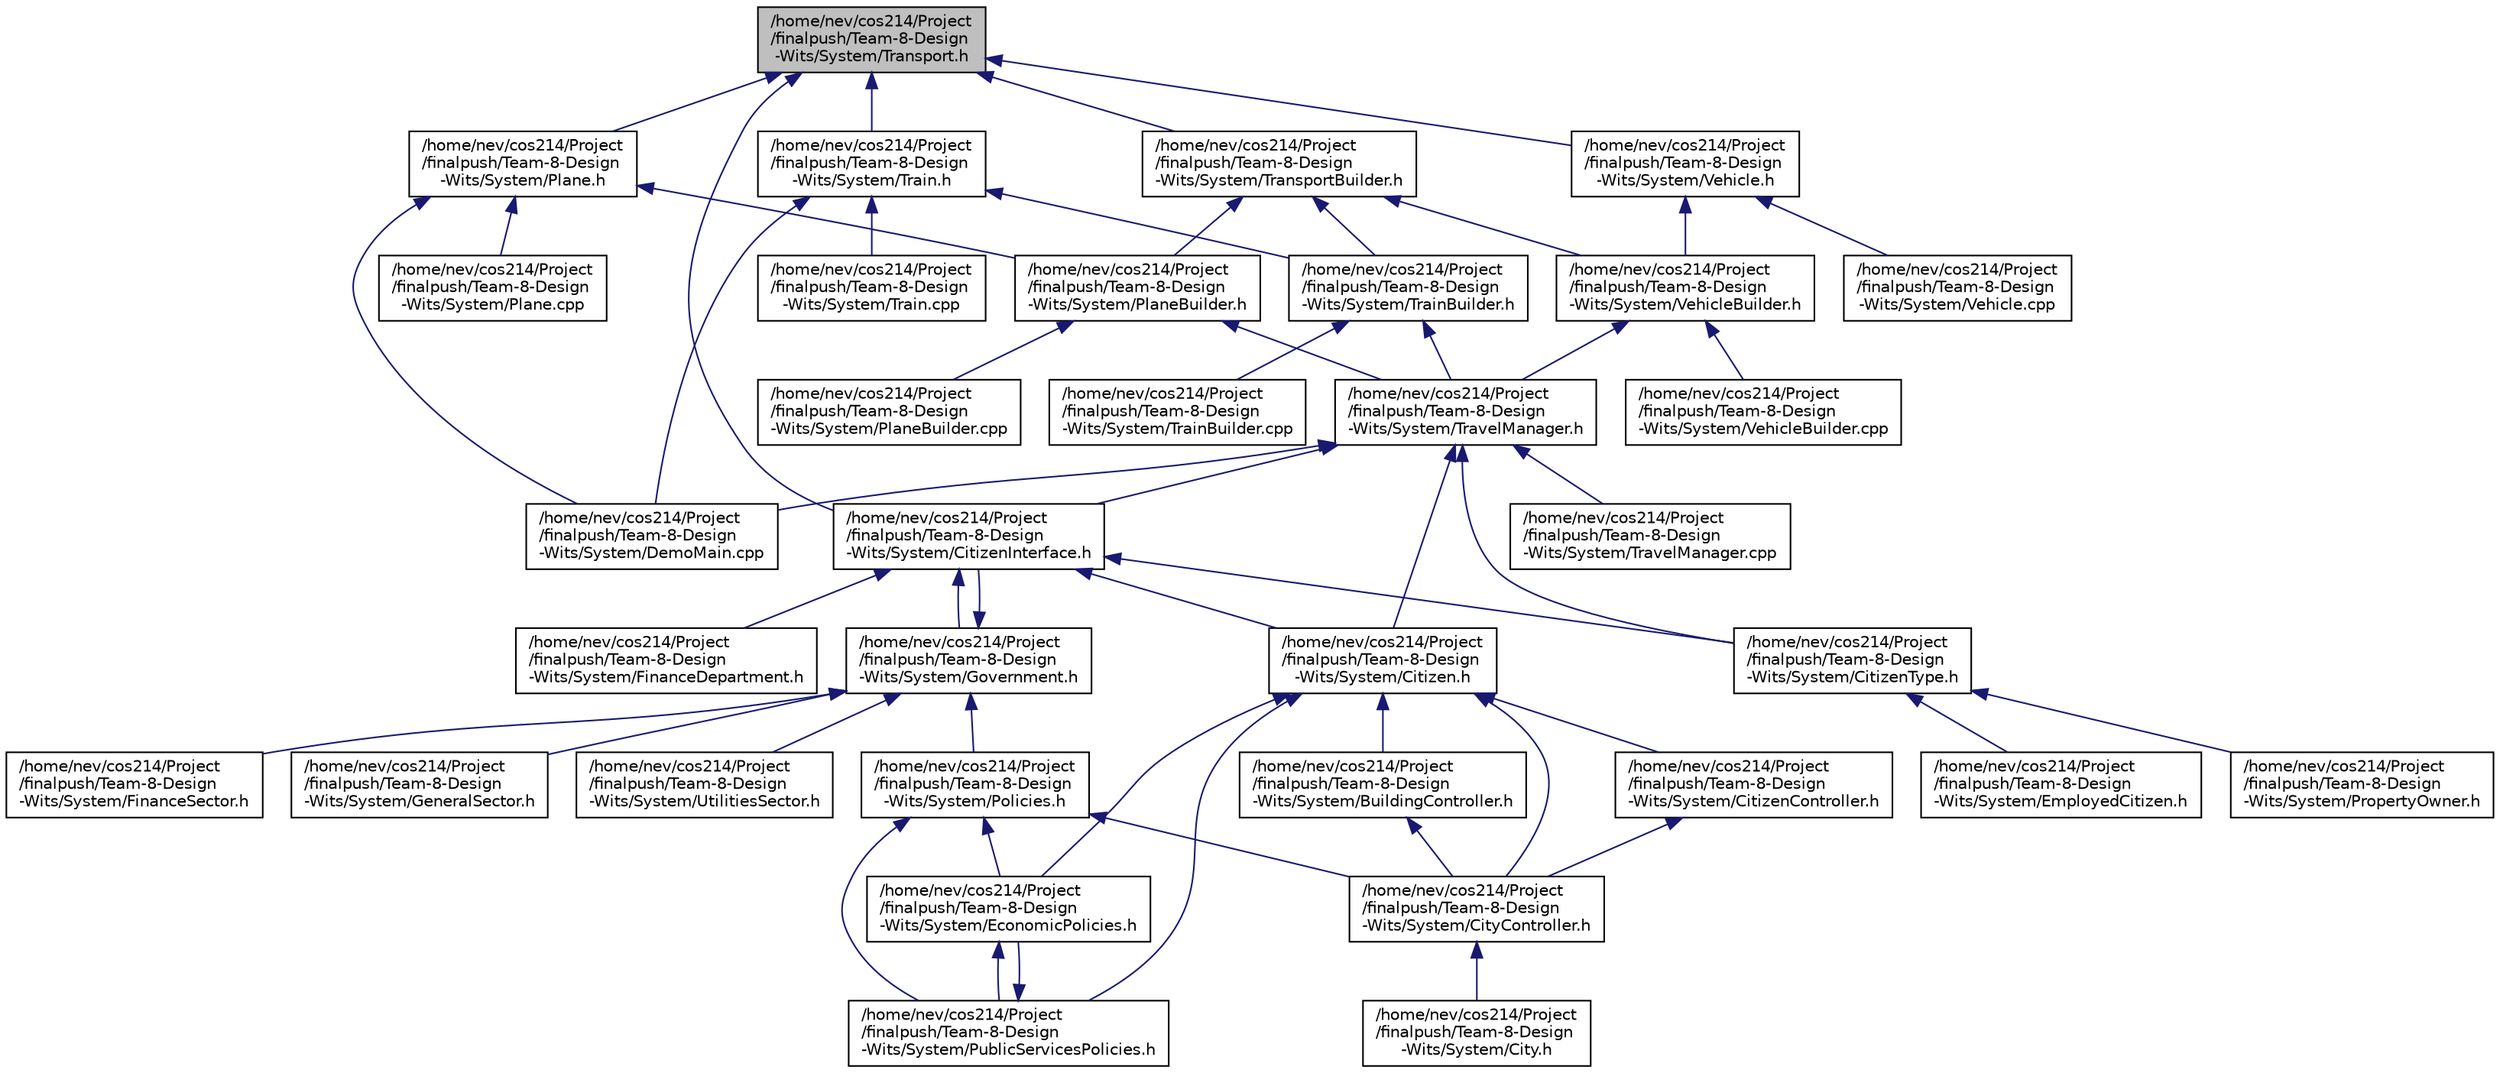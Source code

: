 digraph "/home/nev/cos214/Project/finalpush/Team-8-Design-Wits/System/Transport.h"
{
 // LATEX_PDF_SIZE
  edge [fontname="Helvetica",fontsize="10",labelfontname="Helvetica",labelfontsize="10"];
  node [fontname="Helvetica",fontsize="10",shape=record];
  Node1 [label="/home/nev/cos214/Project\l/finalpush/Team-8-Design\l-Wits/System/Transport.h",height=0.2,width=0.4,color="black", fillcolor="grey75", style="filled", fontcolor="black",tooltip="This file declares the Transport class interface."];
  Node1 -> Node2 [dir="back",color="midnightblue",fontsize="10",style="solid"];
  Node2 [label="/home/nev/cos214/Project\l/finalpush/Team-8-Design\l-Wits/System/CitizenInterface.h",height=0.2,width=0.4,color="black", fillcolor="white", style="filled",URL="$CitizenInterface_8h_source.html",tooltip=" "];
  Node2 -> Node3 [dir="back",color="midnightblue",fontsize="10",style="solid"];
  Node3 [label="/home/nev/cos214/Project\l/finalpush/Team-8-Design\l-Wits/System/Citizen.h",height=0.2,width=0.4,color="black", fillcolor="white", style="filled",URL="$Citizen_8h_source.html",tooltip=" "];
  Node3 -> Node4 [dir="back",color="midnightblue",fontsize="10",style="solid"];
  Node4 [label="/home/nev/cos214/Project\l/finalpush/Team-8-Design\l-Wits/System/BuildingController.h",height=0.2,width=0.4,color="black", fillcolor="white", style="filled",URL="$BuildingController_8h_source.html",tooltip=" "];
  Node4 -> Node5 [dir="back",color="midnightblue",fontsize="10",style="solid"];
  Node5 [label="/home/nev/cos214/Project\l/finalpush/Team-8-Design\l-Wits/System/CityController.h",height=0.2,width=0.4,color="black", fillcolor="white", style="filled",URL="$CityController_8h_source.html",tooltip=" "];
  Node5 -> Node6 [dir="back",color="midnightblue",fontsize="10",style="solid"];
  Node6 [label="/home/nev/cos214/Project\l/finalpush/Team-8-Design\l-Wits/System/City.h",height=0.2,width=0.4,color="black", fillcolor="white", style="filled",URL="$City_8h_source.html",tooltip=" "];
  Node3 -> Node7 [dir="back",color="midnightblue",fontsize="10",style="solid"];
  Node7 [label="/home/nev/cos214/Project\l/finalpush/Team-8-Design\l-Wits/System/CitizenController.h",height=0.2,width=0.4,color="black", fillcolor="white", style="filled",URL="$CitizenController_8h_source.html",tooltip=" "];
  Node7 -> Node5 [dir="back",color="midnightblue",fontsize="10",style="solid"];
  Node3 -> Node5 [dir="back",color="midnightblue",fontsize="10",style="solid"];
  Node3 -> Node8 [dir="back",color="midnightblue",fontsize="10",style="solid"];
  Node8 [label="/home/nev/cos214/Project\l/finalpush/Team-8-Design\l-Wits/System/EconomicPolicies.h",height=0.2,width=0.4,color="black", fillcolor="white", style="filled",URL="$EconomicPolicies_8h.html",tooltip="Economic policy implementation class."];
  Node8 -> Node9 [dir="back",color="midnightblue",fontsize="10",style="solid"];
  Node9 [label="/home/nev/cos214/Project\l/finalpush/Team-8-Design\l-Wits/System/PublicServicesPolicies.h",height=0.2,width=0.4,color="black", fillcolor="white", style="filled",URL="$PublicServicesPolicies_8h.html",tooltip="Public services policy implementation class."];
  Node9 -> Node8 [dir="back",color="midnightblue",fontsize="10",style="solid"];
  Node3 -> Node9 [dir="back",color="midnightblue",fontsize="10",style="solid"];
  Node2 -> Node10 [dir="back",color="midnightblue",fontsize="10",style="solid"];
  Node10 [label="/home/nev/cos214/Project\l/finalpush/Team-8-Design\l-Wits/System/CitizenType.h",height=0.2,width=0.4,color="black", fillcolor="white", style="filled",URL="$CitizenType_8h_source.html",tooltip=" "];
  Node10 -> Node11 [dir="back",color="midnightblue",fontsize="10",style="solid"];
  Node11 [label="/home/nev/cos214/Project\l/finalpush/Team-8-Design\l-Wits/System/EmployedCitizen.h",height=0.2,width=0.4,color="black", fillcolor="white", style="filled",URL="$EmployedCitizen_8h_source.html",tooltip=" "];
  Node10 -> Node12 [dir="back",color="midnightblue",fontsize="10",style="solid"];
  Node12 [label="/home/nev/cos214/Project\l/finalpush/Team-8-Design\l-Wits/System/PropertyOwner.h",height=0.2,width=0.4,color="black", fillcolor="white", style="filled",URL="$PropertyOwner_8h_source.html",tooltip=" "];
  Node2 -> Node13 [dir="back",color="midnightblue",fontsize="10",style="solid"];
  Node13 [label="/home/nev/cos214/Project\l/finalpush/Team-8-Design\l-Wits/System/FinanceDepartment.h",height=0.2,width=0.4,color="black", fillcolor="white", style="filled",URL="$FinanceDepartment_8h.html",tooltip="Header file for the FinanceDepartment class implementing the Facade design pattern."];
  Node2 -> Node14 [dir="back",color="midnightblue",fontsize="10",style="solid"];
  Node14 [label="/home/nev/cos214/Project\l/finalpush/Team-8-Design\l-Wits/System/Government.h",height=0.2,width=0.4,color="black", fillcolor="white", style="filled",URL="$Government_8h.html",tooltip="Government class header implementing Observer and Command patterns."];
  Node14 -> Node2 [dir="back",color="midnightblue",fontsize="10",style="solid"];
  Node14 -> Node15 [dir="back",color="midnightblue",fontsize="10",style="solid"];
  Node15 [label="/home/nev/cos214/Project\l/finalpush/Team-8-Design\l-Wits/System/FinanceSector.h",height=0.2,width=0.4,color="black", fillcolor="white", style="filled",URL="$FinanceSector_8h.html",tooltip="Finance Sector class header."];
  Node14 -> Node16 [dir="back",color="midnightblue",fontsize="10",style="solid"];
  Node16 [label="/home/nev/cos214/Project\l/finalpush/Team-8-Design\l-Wits/System/GeneralSector.h",height=0.2,width=0.4,color="black", fillcolor="white", style="filled",URL="$GeneralSector_8h.html",tooltip="General Sector class header."];
  Node14 -> Node17 [dir="back",color="midnightblue",fontsize="10",style="solid"];
  Node17 [label="/home/nev/cos214/Project\l/finalpush/Team-8-Design\l-Wits/System/Policies.h",height=0.2,width=0.4,color="black", fillcolor="white", style="filled",URL="$Policies_8h.html",tooltip="Abstract base class for policy commands implementing Command pattern."];
  Node17 -> Node5 [dir="back",color="midnightblue",fontsize="10",style="solid"];
  Node17 -> Node8 [dir="back",color="midnightblue",fontsize="10",style="solid"];
  Node17 -> Node9 [dir="back",color="midnightblue",fontsize="10",style="solid"];
  Node14 -> Node18 [dir="back",color="midnightblue",fontsize="10",style="solid"];
  Node18 [label="/home/nev/cos214/Project\l/finalpush/Team-8-Design\l-Wits/System/UtilitiesSector.h",height=0.2,width=0.4,color="black", fillcolor="white", style="filled",URL="$UtilitiesSector_8h.html",tooltip="Utilities Sector class header."];
  Node1 -> Node19 [dir="back",color="midnightblue",fontsize="10",style="solid"];
  Node19 [label="/home/nev/cos214/Project\l/finalpush/Team-8-Design\l-Wits/System/Plane.h",height=0.2,width=0.4,color="black", fillcolor="white", style="filled",URL="$Plane_8h.html",tooltip="This file implements the Plane class."];
  Node19 -> Node20 [dir="back",color="midnightblue",fontsize="10",style="solid"];
  Node20 [label="/home/nev/cos214/Project\l/finalpush/Team-8-Design\l-Wits/System/DemoMain.cpp",height=0.2,width=0.4,color="black", fillcolor="white", style="filled",URL="$DemoMain_8cpp.html",tooltip="Unit Testing for the TravelManager class."];
  Node19 -> Node21 [dir="back",color="midnightblue",fontsize="10",style="solid"];
  Node21 [label="/home/nev/cos214/Project\l/finalpush/Team-8-Design\l-Wits/System/Plane.cpp",height=0.2,width=0.4,color="black", fillcolor="white", style="filled",URL="$Plane_8cpp.html",tooltip="This file implements the Plane class."];
  Node19 -> Node22 [dir="back",color="midnightblue",fontsize="10",style="solid"];
  Node22 [label="/home/nev/cos214/Project\l/finalpush/Team-8-Design\l-Wits/System/PlaneBuilder.h",height=0.2,width=0.4,color="black", fillcolor="white", style="filled",URL="$PlaneBuilder_8h.html",tooltip="This file implements the PlaneBuilder class."];
  Node22 -> Node23 [dir="back",color="midnightblue",fontsize="10",style="solid"];
  Node23 [label="/home/nev/cos214/Project\l/finalpush/Team-8-Design\l-Wits/System/PlaneBuilder.cpp",height=0.2,width=0.4,color="black", fillcolor="white", style="filled",URL="$PlaneBuilder_8cpp.html",tooltip="This file implements the PlaneBuilder class."];
  Node22 -> Node24 [dir="back",color="midnightblue",fontsize="10",style="solid"];
  Node24 [label="/home/nev/cos214/Project\l/finalpush/Team-8-Design\l-Wits/System/TravelManager.h",height=0.2,width=0.4,color="black", fillcolor="white", style="filled",URL="$TravelManager_8h.html",tooltip="This file declares the TravelManager class."];
  Node24 -> Node3 [dir="back",color="midnightblue",fontsize="10",style="solid"];
  Node24 -> Node2 [dir="back",color="midnightblue",fontsize="10",style="solid"];
  Node24 -> Node10 [dir="back",color="midnightblue",fontsize="10",style="solid"];
  Node24 -> Node20 [dir="back",color="midnightblue",fontsize="10",style="solid"];
  Node24 -> Node25 [dir="back",color="midnightblue",fontsize="10",style="solid"];
  Node25 [label="/home/nev/cos214/Project\l/finalpush/Team-8-Design\l-Wits/System/TravelManager.cpp",height=0.2,width=0.4,color="black", fillcolor="white", style="filled",URL="$TravelManager_8cpp.html",tooltip="This file implements the TravelManager class."];
  Node1 -> Node26 [dir="back",color="midnightblue",fontsize="10",style="solid"];
  Node26 [label="/home/nev/cos214/Project\l/finalpush/Team-8-Design\l-Wits/System/Train.h",height=0.2,width=0.4,color="black", fillcolor="white", style="filled",URL="$Train_8h.html",tooltip="This file implements the Train class."];
  Node26 -> Node20 [dir="back",color="midnightblue",fontsize="10",style="solid"];
  Node26 -> Node27 [dir="back",color="midnightblue",fontsize="10",style="solid"];
  Node27 [label="/home/nev/cos214/Project\l/finalpush/Team-8-Design\l-Wits/System/Train.cpp",height=0.2,width=0.4,color="black", fillcolor="white", style="filled",URL="$Train_8cpp.html",tooltip="This file implements the Train class."];
  Node26 -> Node28 [dir="back",color="midnightblue",fontsize="10",style="solid"];
  Node28 [label="/home/nev/cos214/Project\l/finalpush/Team-8-Design\l-Wits/System/TrainBuilder.h",height=0.2,width=0.4,color="black", fillcolor="white", style="filled",URL="$TrainBuilder_8h.html",tooltip="This file declares the TrainBuilder class."];
  Node28 -> Node29 [dir="back",color="midnightblue",fontsize="10",style="solid"];
  Node29 [label="/home/nev/cos214/Project\l/finalpush/Team-8-Design\l-Wits/System/TrainBuilder.cpp",height=0.2,width=0.4,color="black", fillcolor="white", style="filled",URL="$TrainBuilder_8cpp.html",tooltip="This file implements the TrainBuilder class."];
  Node28 -> Node24 [dir="back",color="midnightblue",fontsize="10",style="solid"];
  Node1 -> Node30 [dir="back",color="midnightblue",fontsize="10",style="solid"];
  Node30 [label="/home/nev/cos214/Project\l/finalpush/Team-8-Design\l-Wits/System/TransportBuilder.h",height=0.2,width=0.4,color="black", fillcolor="white", style="filled",URL="$TransportBuilder_8h.html",tooltip="This file declares the TransportBuilder class interface."];
  Node30 -> Node22 [dir="back",color="midnightblue",fontsize="10",style="solid"];
  Node30 -> Node28 [dir="back",color="midnightblue",fontsize="10",style="solid"];
  Node30 -> Node31 [dir="back",color="midnightblue",fontsize="10",style="solid"];
  Node31 [label="/home/nev/cos214/Project\l/finalpush/Team-8-Design\l-Wits/System/VehicleBuilder.h",height=0.2,width=0.4,color="black", fillcolor="white", style="filled",URL="$VehicleBuilder_8h.html",tooltip="This file declares the VehicleBuilder class."];
  Node31 -> Node24 [dir="back",color="midnightblue",fontsize="10",style="solid"];
  Node31 -> Node32 [dir="back",color="midnightblue",fontsize="10",style="solid"];
  Node32 [label="/home/nev/cos214/Project\l/finalpush/Team-8-Design\l-Wits/System/VehicleBuilder.cpp",height=0.2,width=0.4,color="black", fillcolor="white", style="filled",URL="$VehicleBuilder_8cpp.html",tooltip="This file implements the VehicleBuilder class."];
  Node1 -> Node33 [dir="back",color="midnightblue",fontsize="10",style="solid"];
  Node33 [label="/home/nev/cos214/Project\l/finalpush/Team-8-Design\l-Wits/System/Vehicle.h",height=0.2,width=0.4,color="black", fillcolor="white", style="filled",URL="$Vehicle_8h.html",tooltip="This file declares the Vehicle class."];
  Node33 -> Node34 [dir="back",color="midnightblue",fontsize="10",style="solid"];
  Node34 [label="/home/nev/cos214/Project\l/finalpush/Team-8-Design\l-Wits/System/Vehicle.cpp",height=0.2,width=0.4,color="black", fillcolor="white", style="filled",URL="$Vehicle_8cpp.html",tooltip="This file implements the Vehicle class."];
  Node33 -> Node31 [dir="back",color="midnightblue",fontsize="10",style="solid"];
}
